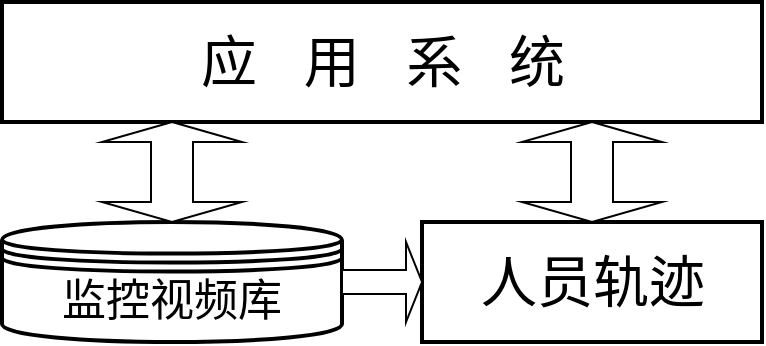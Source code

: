 <mxfile version="24.2.2" type="github">
  <diagram name="第 1 页" id="1NdTjZFJ1MzFrNU6CITG">
    <mxGraphModel dx="1213" dy="738" grid="1" gridSize="10" guides="1" tooltips="1" connect="1" arrows="1" fold="1" page="1" pageScale="1" pageWidth="827" pageHeight="1169" math="0" shadow="0">
      <root>
        <mxCell id="0" />
        <mxCell id="1" parent="0" />
        <mxCell id="i7k7fMFNH7HIbhFsrGFz-1" value="&lt;span style=&quot;&quot;&gt;应&amp;nbsp; &amp;nbsp;用&amp;nbsp; &amp;nbsp;系&amp;nbsp; &amp;nbsp;统&lt;/span&gt;" style="verticalLabelPosition=middle;verticalAlign=middle;html=1;shape=mxgraph.basic.rect;fillColor2=none;strokeWidth=2;size=20;indent=5;labelBorderColor=none;fontSize=28;labelPosition=center;align=center;fontStyle=0" vertex="1" parent="1">
          <mxGeometry x="100" y="100" width="380" height="60" as="geometry" />
        </mxCell>
        <mxCell id="i7k7fMFNH7HIbhFsrGFz-2" value="监控视频库" style="shape=datastore;whiteSpace=wrap;html=1;strokeWidth=2;fontSize=22;" vertex="1" parent="1">
          <mxGeometry x="100" y="210" width="170" height="60" as="geometry" />
        </mxCell>
        <mxCell id="i7k7fMFNH7HIbhFsrGFz-3" value="人员轨迹" style="verticalLabelPosition=middle;verticalAlign=middle;html=1;shape=mxgraph.basic.rect;fillColor2=none;strokeWidth=2;size=20;indent=5;labelPosition=center;align=center;fontSize=28;" vertex="1" parent="1">
          <mxGeometry x="310" y="210" width="170" height="60" as="geometry" />
        </mxCell>
        <mxCell id="i7k7fMFNH7HIbhFsrGFz-6" value="" style="shape=doubleArrow;direction=south;whiteSpace=wrap;html=1;strokeWidth=1;" vertex="1" parent="1">
          <mxGeometry x="150" y="160" width="70" height="50" as="geometry" />
        </mxCell>
        <mxCell id="i7k7fMFNH7HIbhFsrGFz-7" value="" style="shape=doubleArrow;direction=south;whiteSpace=wrap;html=1;" vertex="1" parent="1">
          <mxGeometry x="360" y="160" width="70" height="50" as="geometry" />
        </mxCell>
        <mxCell id="i7k7fMFNH7HIbhFsrGFz-8" value="" style="shape=singleArrow;whiteSpace=wrap;html=1;" vertex="1" parent="1">
          <mxGeometry x="270" y="220" width="40" height="40" as="geometry" />
        </mxCell>
      </root>
    </mxGraphModel>
  </diagram>
</mxfile>
